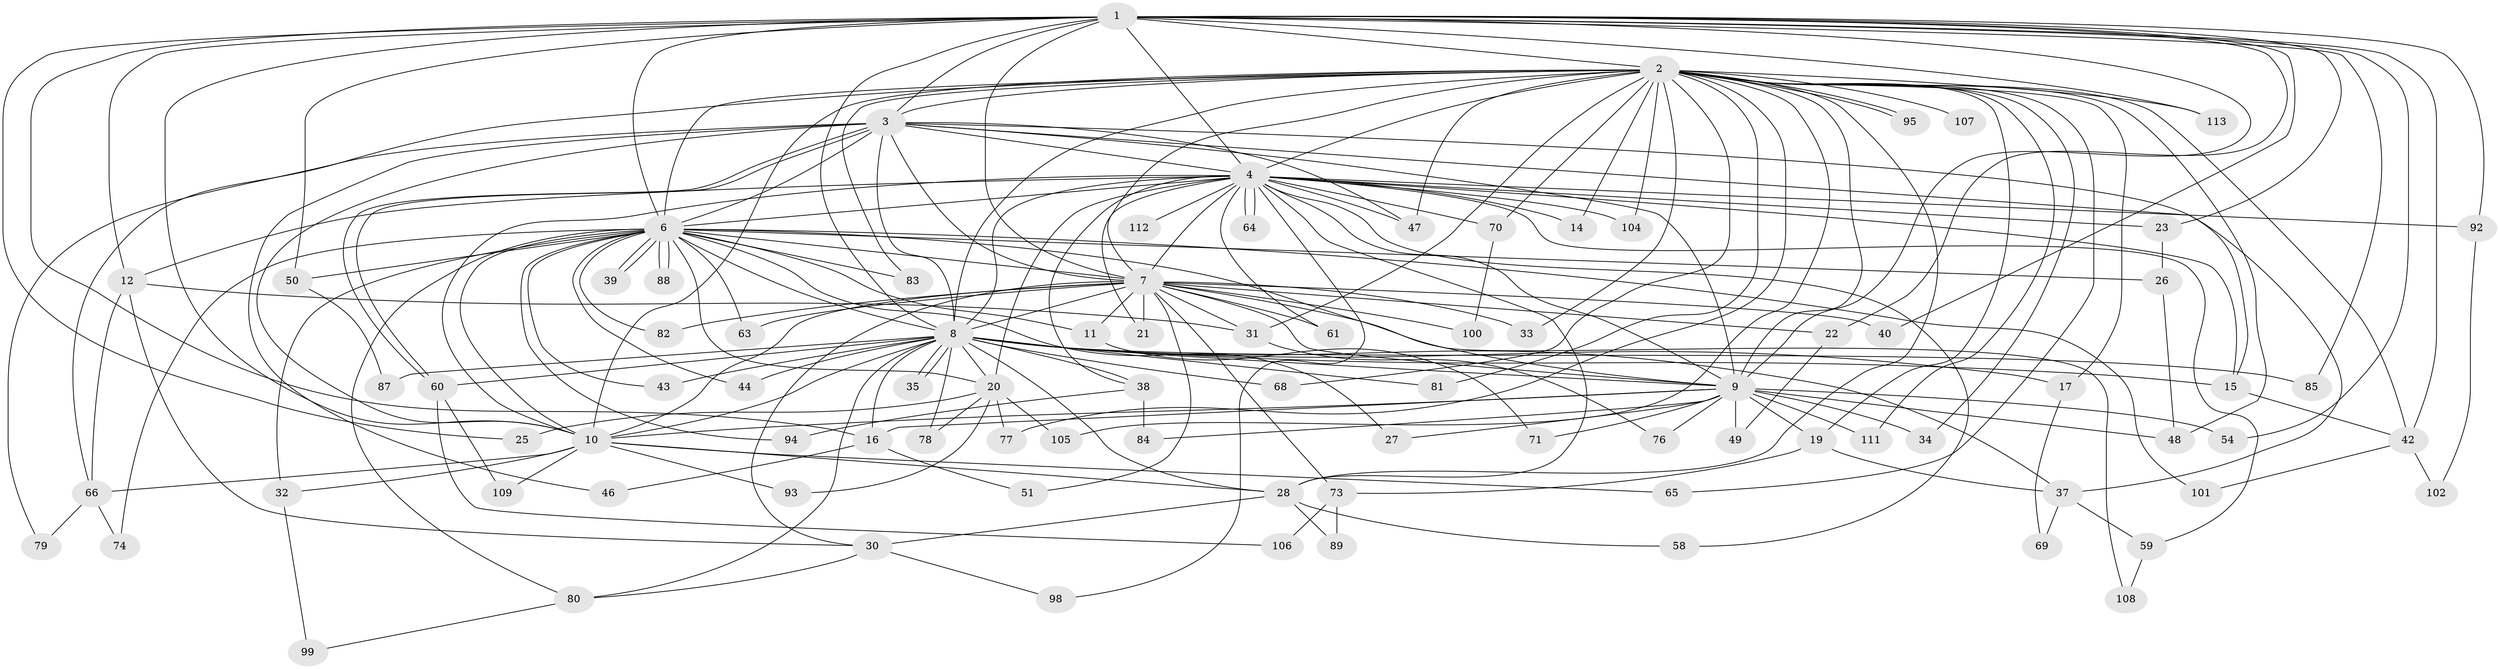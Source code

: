 // original degree distribution, {24: 0.008849557522123894, 25: 0.017699115044247787, 17: 0.008849557522123894, 28: 0.008849557522123894, 18: 0.008849557522123894, 29: 0.008849557522123894, 27: 0.008849557522123894, 21: 0.008849557522123894, 13: 0.008849557522123894, 3: 0.1415929203539823, 5: 0.02654867256637168, 2: 0.584070796460177, 4: 0.13274336283185842, 7: 0.017699115044247787, 6: 0.008849557522123894}
// Generated by graph-tools (version 1.1) at 2025/10/02/27/25 16:10:56]
// undirected, 89 vertices, 208 edges
graph export_dot {
graph [start="1"]
  node [color=gray90,style=filled];
  1 [super="+18"];
  2 [super="+5"];
  3 [super="+53"];
  4 [super="+24"];
  6 [super="+75"];
  7 [super="+57"];
  8 [super="+55"];
  9 [super="+96"];
  10 [super="+13"];
  11;
  12 [super="+90"];
  14;
  15 [super="+62"];
  16 [super="+36"];
  17;
  19;
  20 [super="+56"];
  21;
  22 [super="+29"];
  23;
  25;
  26 [super="+110"];
  27;
  28 [super="+45"];
  30 [super="+72"];
  31;
  32;
  33;
  34;
  35;
  37 [super="+41"];
  38;
  39;
  40;
  42 [super="+52"];
  43;
  44;
  46;
  47 [super="+97"];
  48;
  49;
  50 [super="+103"];
  51;
  54;
  58;
  59;
  60 [super="+86"];
  61;
  63;
  64;
  65;
  66 [super="+67"];
  68;
  69;
  70;
  71;
  73;
  74;
  76;
  77;
  78;
  79;
  80 [super="+91"];
  81;
  82;
  83;
  84;
  85;
  87;
  88;
  89;
  92;
  93;
  94;
  95;
  98;
  99;
  100;
  101;
  102;
  104;
  105;
  106;
  107;
  108;
  109;
  111;
  112;
  113;
  1 -- 2 [weight=2];
  1 -- 3;
  1 -- 4;
  1 -- 6 [weight=2];
  1 -- 7 [weight=2];
  1 -- 8 [weight=2];
  1 -- 9;
  1 -- 10;
  1 -- 12;
  1 -- 16;
  1 -- 22 [weight=2];
  1 -- 23;
  1 -- 25;
  1 -- 40;
  1 -- 50 [weight=2];
  1 -- 54;
  1 -- 92;
  1 -- 113;
  1 -- 85;
  1 -- 42;
  2 -- 3 [weight=2];
  2 -- 4 [weight=2];
  2 -- 6 [weight=2];
  2 -- 7 [weight=2];
  2 -- 8 [weight=2];
  2 -- 9 [weight=2];
  2 -- 10 [weight=2];
  2 -- 17;
  2 -- 19;
  2 -- 28;
  2 -- 34;
  2 -- 42;
  2 -- 47;
  2 -- 68;
  2 -- 70;
  2 -- 77;
  2 -- 81;
  2 -- 95;
  2 -- 95;
  2 -- 104;
  2 -- 107 [weight=2];
  2 -- 111;
  2 -- 113;
  2 -- 65;
  2 -- 66;
  2 -- 14;
  2 -- 83;
  2 -- 31;
  2 -- 33;
  2 -- 105;
  2 -- 48;
  3 -- 4 [weight=2];
  3 -- 6;
  3 -- 7;
  3 -- 8;
  3 -- 9;
  3 -- 10;
  3 -- 46;
  3 -- 60;
  3 -- 60;
  3 -- 79;
  3 -- 37;
  3 -- 15;
  3 -- 47;
  4 -- 6;
  4 -- 7;
  4 -- 8;
  4 -- 9;
  4 -- 10 [weight=2];
  4 -- 12;
  4 -- 14;
  4 -- 15;
  4 -- 21;
  4 -- 23;
  4 -- 28;
  4 -- 47;
  4 -- 58;
  4 -- 59;
  4 -- 61;
  4 -- 64;
  4 -- 64;
  4 -- 92;
  4 -- 98;
  4 -- 112 [weight=2];
  4 -- 20;
  4 -- 70;
  4 -- 38;
  4 -- 104;
  6 -- 7;
  6 -- 8;
  6 -- 9;
  6 -- 10;
  6 -- 11;
  6 -- 20;
  6 -- 26;
  6 -- 27;
  6 -- 32;
  6 -- 39;
  6 -- 39;
  6 -- 43;
  6 -- 44;
  6 -- 63;
  6 -- 74;
  6 -- 80;
  6 -- 82;
  6 -- 83;
  6 -- 88;
  6 -- 88;
  6 -- 94;
  6 -- 101;
  6 -- 50;
  7 -- 8;
  7 -- 9 [weight=2];
  7 -- 10;
  7 -- 11;
  7 -- 21;
  7 -- 22;
  7 -- 30;
  7 -- 31;
  7 -- 33;
  7 -- 40;
  7 -- 51;
  7 -- 61;
  7 -- 63;
  7 -- 73;
  7 -- 82;
  7 -- 100;
  7 -- 108;
  8 -- 9;
  8 -- 10;
  8 -- 15;
  8 -- 17;
  8 -- 20;
  8 -- 35;
  8 -- 35;
  8 -- 37;
  8 -- 38;
  8 -- 43;
  8 -- 44;
  8 -- 68;
  8 -- 78;
  8 -- 81;
  8 -- 85;
  8 -- 87;
  8 -- 28;
  8 -- 60;
  8 -- 80;
  8 -- 16;
  9 -- 10;
  9 -- 16;
  9 -- 19;
  9 -- 27;
  9 -- 34;
  9 -- 48;
  9 -- 49;
  9 -- 54;
  9 -- 71;
  9 -- 76;
  9 -- 84;
  9 -- 111;
  10 -- 32;
  10 -- 65;
  10 -- 109;
  10 -- 66;
  10 -- 93;
  10 -- 28;
  11 -- 71;
  12 -- 66;
  12 -- 31;
  12 -- 30;
  15 -- 42;
  16 -- 51;
  16 -- 46;
  17 -- 69;
  19 -- 37;
  19 -- 73;
  20 -- 25;
  20 -- 77;
  20 -- 105;
  20 -- 93;
  20 -- 78;
  22 -- 49;
  23 -- 26;
  26 -- 48;
  28 -- 30;
  28 -- 58;
  28 -- 89;
  30 -- 80;
  30 -- 98;
  31 -- 76;
  32 -- 99;
  37 -- 59;
  37 -- 69;
  38 -- 84;
  38 -- 94;
  42 -- 102;
  42 -- 101;
  50 -- 87;
  59 -- 108;
  60 -- 106;
  60 -- 109;
  66 -- 74;
  66 -- 79;
  70 -- 100;
  73 -- 89;
  73 -- 106;
  80 -- 99;
  92 -- 102;
}

